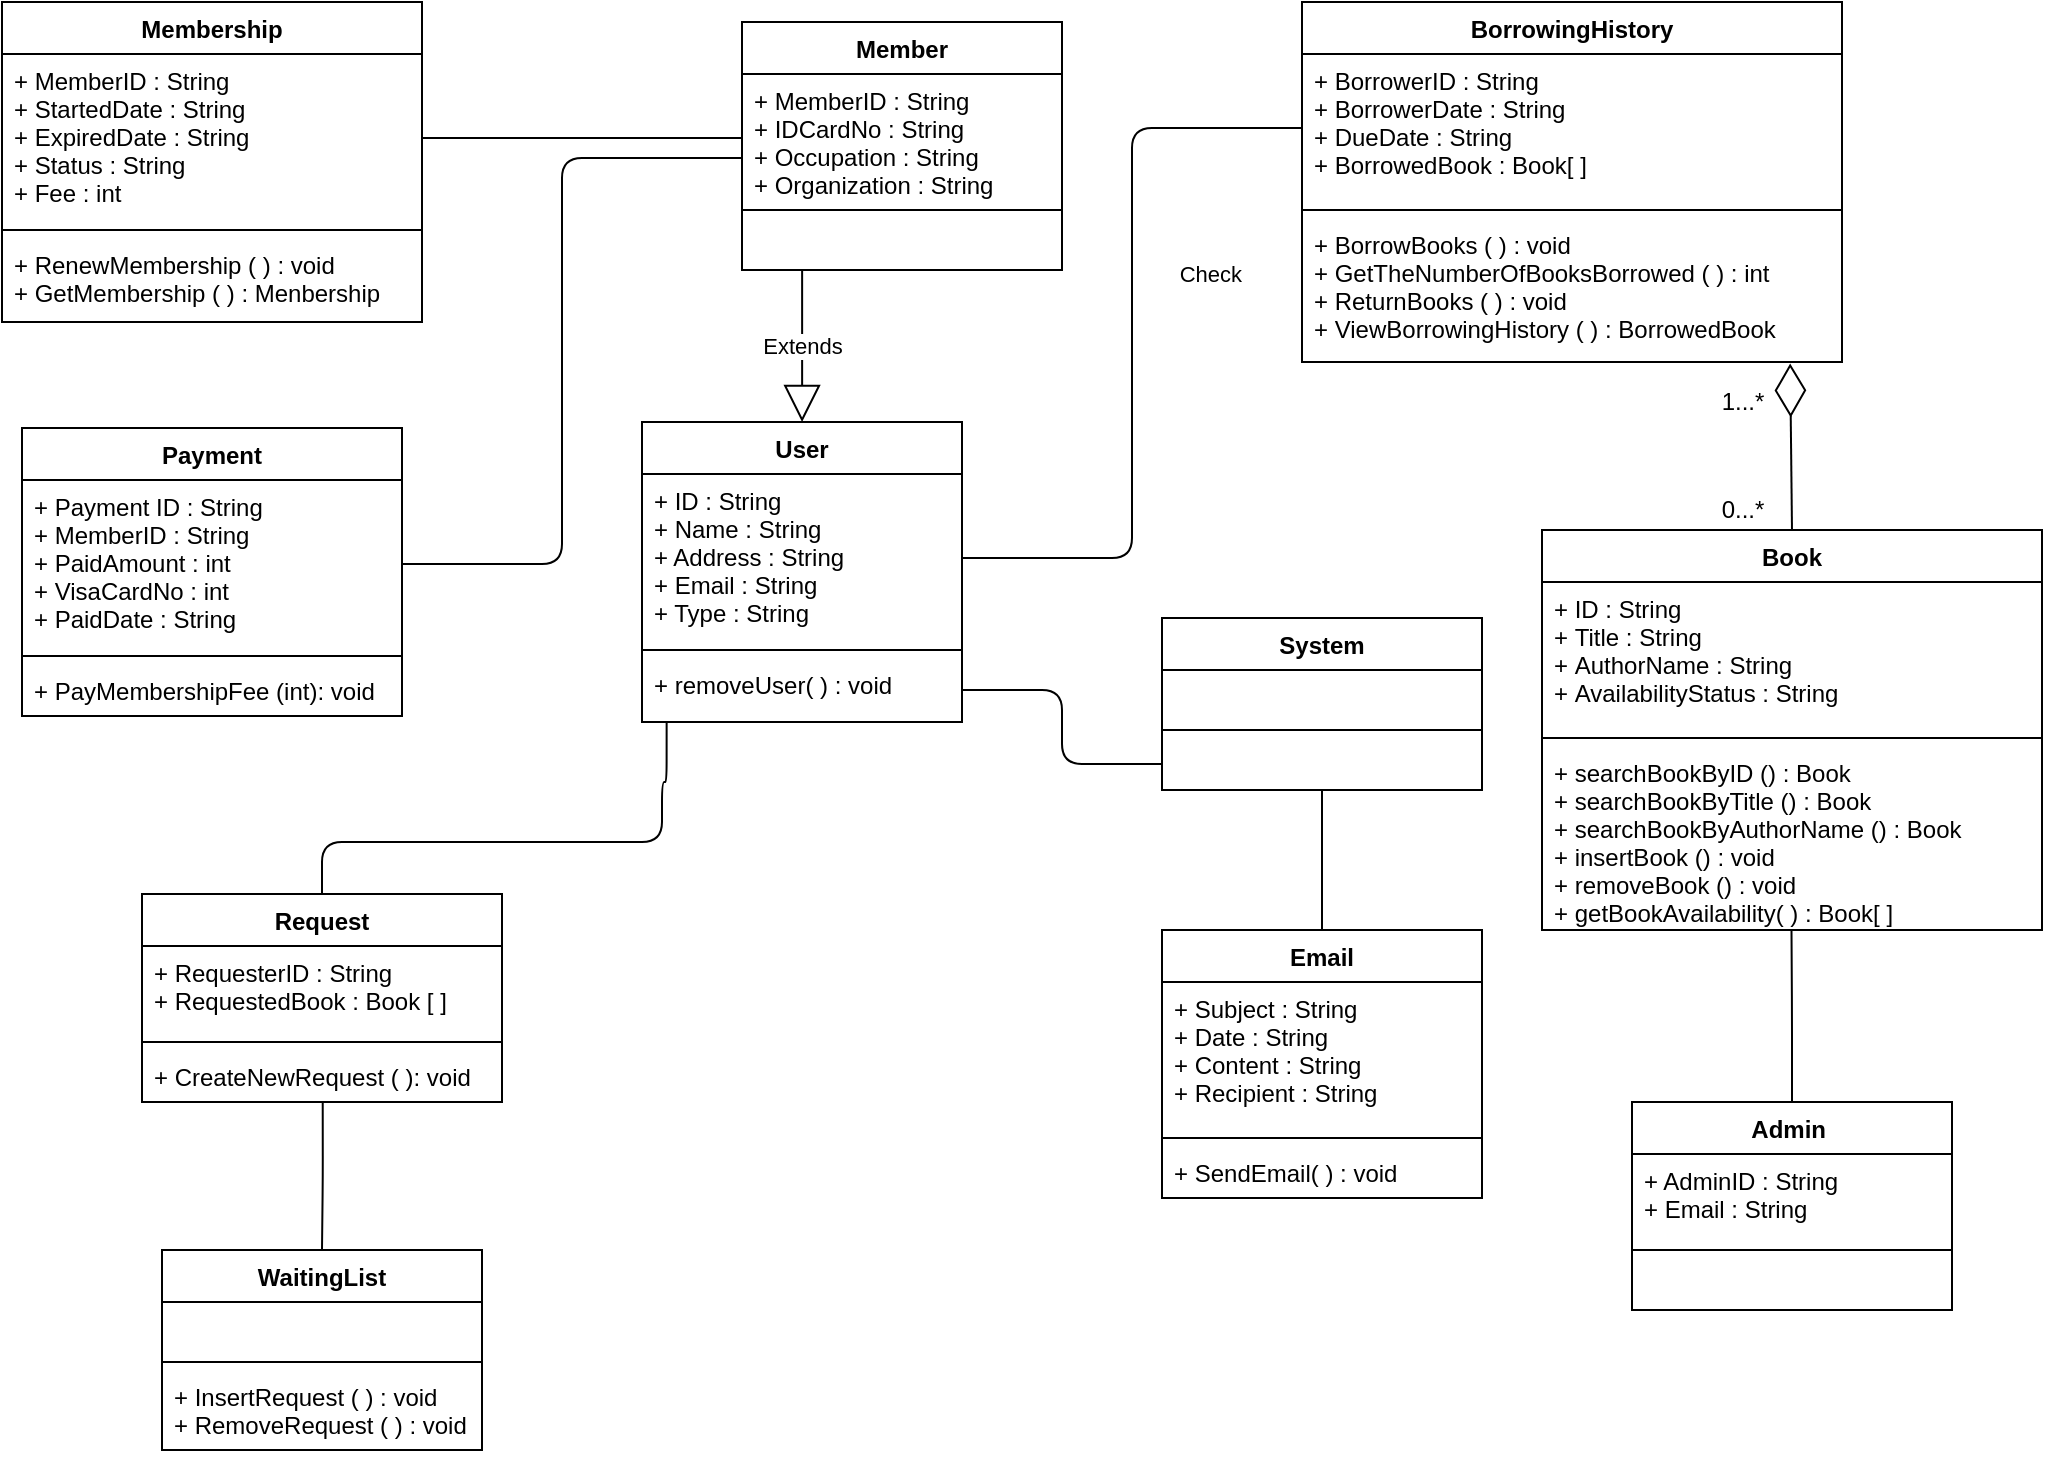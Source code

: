 <mxfile version="13.9.9" type="device"><diagram id="C5RBs43oDa-KdzZeNtuy" name="Page-1"><mxGraphModel dx="229" dy="130" grid="1" gridSize="10" guides="1" tooltips="1" connect="1" arrows="1" fold="1" page="1" pageScale="1" pageWidth="1169" pageHeight="827" math="0" shadow="0"><root><mxCell id="WIyWlLk6GJQsqaUBKTNV-0"/><mxCell id="WIyWlLk6GJQsqaUBKTNV-1" parent="WIyWlLk6GJQsqaUBKTNV-0"/><mxCell id="bGvBOqcxbhPky9NGJKSt-4" value="Admin " style="swimlane;fontStyle=1;align=center;verticalAlign=top;childLayout=stackLayout;horizontal=1;startSize=26;horizontalStack=0;resizeParent=1;resizeParentMax=0;resizeLast=0;collapsible=1;marginBottom=0;" parent="WIyWlLk6GJQsqaUBKTNV-1" vertex="1"><mxGeometry x="935" y="570" width="160" height="104" as="geometry"/></mxCell><mxCell id="bGvBOqcxbhPky9NGJKSt-5" value="+ AdminID : String &#10;+ Email : String &#10;" style="text;strokeColor=none;fillColor=none;align=left;verticalAlign=top;spacingLeft=4;spacingRight=4;overflow=hidden;rotatable=0;points=[[0,0.5],[1,0.5]];portConstraint=eastwest;" parent="bGvBOqcxbhPky9NGJKSt-4" vertex="1"><mxGeometry y="26" width="160" height="44" as="geometry"/></mxCell><mxCell id="bGvBOqcxbhPky9NGJKSt-6" value="" style="line;strokeWidth=1;fillColor=none;align=left;verticalAlign=middle;spacingTop=-1;spacingLeft=3;spacingRight=3;rotatable=0;labelPosition=right;points=[];portConstraint=eastwest;" parent="bGvBOqcxbhPky9NGJKSt-4" vertex="1"><mxGeometry y="70" width="160" height="8" as="geometry"/></mxCell><mxCell id="bGvBOqcxbhPky9NGJKSt-7" value=" " style="text;strokeColor=none;fillColor=none;align=left;verticalAlign=top;spacingLeft=4;spacingRight=4;overflow=hidden;rotatable=0;points=[[0,0.5],[1,0.5]];portConstraint=eastwest;" parent="bGvBOqcxbhPky9NGJKSt-4" vertex="1"><mxGeometry y="78" width="160" height="26" as="geometry"/></mxCell><mxCell id="bGvBOqcxbhPky9NGJKSt-8" value="WaitingList&#10;" style="swimlane;fontStyle=1;align=center;verticalAlign=top;childLayout=stackLayout;horizontal=1;startSize=26;horizontalStack=0;resizeParent=1;resizeParentMax=0;resizeLast=0;collapsible=1;marginBottom=0;" parent="WIyWlLk6GJQsqaUBKTNV-1" vertex="1"><mxGeometry x="200" y="644" width="160" height="100" as="geometry"/></mxCell><mxCell id="bGvBOqcxbhPky9NGJKSt-9" value=" " style="text;strokeColor=none;fillColor=none;align=left;verticalAlign=top;spacingLeft=4;spacingRight=4;overflow=hidden;rotatable=0;points=[[0,0.5],[1,0.5]];portConstraint=eastwest;" parent="bGvBOqcxbhPky9NGJKSt-8" vertex="1"><mxGeometry y="26" width="160" height="26" as="geometry"/></mxCell><mxCell id="bGvBOqcxbhPky9NGJKSt-10" value="" style="line;strokeWidth=1;fillColor=none;align=left;verticalAlign=middle;spacingTop=-1;spacingLeft=3;spacingRight=3;rotatable=0;labelPosition=right;points=[];portConstraint=eastwest;" parent="bGvBOqcxbhPky9NGJKSt-8" vertex="1"><mxGeometry y="52" width="160" height="8" as="geometry"/></mxCell><mxCell id="bGvBOqcxbhPky9NGJKSt-11" value="+ InsertRequest ( ) : void&#10;+ RemoveRequest ( ) : void&#10;" style="text;strokeColor=none;fillColor=none;align=left;verticalAlign=top;spacingLeft=4;spacingRight=4;overflow=hidden;rotatable=0;points=[[0,0.5],[1,0.5]];portConstraint=eastwest;" parent="bGvBOqcxbhPky9NGJKSt-8" vertex="1"><mxGeometry y="60" width="160" height="40" as="geometry"/></mxCell><mxCell id="bGvBOqcxbhPky9NGJKSt-12" value="Membership&#10;" style="swimlane;fontStyle=1;align=center;verticalAlign=top;childLayout=stackLayout;horizontal=1;startSize=26;horizontalStack=0;resizeParent=1;resizeParentMax=0;resizeLast=0;collapsible=1;marginBottom=0;" parent="WIyWlLk6GJQsqaUBKTNV-1" vertex="1"><mxGeometry x="120" y="20" width="210" height="160" as="geometry"/></mxCell><mxCell id="bGvBOqcxbhPky9NGJKSt-13" value="+ MemberID : String&#10;+ StartedDate : String&#10;+ ExpiredDate : String&#10;+ Status : String &#10;+ Fee : int&#10;" style="text;strokeColor=none;fillColor=none;align=left;verticalAlign=top;spacingLeft=4;spacingRight=4;overflow=hidden;rotatable=0;points=[[0,0.5],[1,0.5]];portConstraint=eastwest;" parent="bGvBOqcxbhPky9NGJKSt-12" vertex="1"><mxGeometry y="26" width="210" height="84" as="geometry"/></mxCell><mxCell id="bGvBOqcxbhPky9NGJKSt-14" value="" style="line;strokeWidth=1;fillColor=none;align=left;verticalAlign=middle;spacingTop=-1;spacingLeft=3;spacingRight=3;rotatable=0;labelPosition=right;points=[];portConstraint=eastwest;" parent="bGvBOqcxbhPky9NGJKSt-12" vertex="1"><mxGeometry y="110" width="210" height="8" as="geometry"/></mxCell><mxCell id="bGvBOqcxbhPky9NGJKSt-15" value="+ RenewMembership ( ) : void&#10;+ GetMembership ( ) : Menbership&#10;" style="text;strokeColor=none;fillColor=none;align=left;verticalAlign=top;spacingLeft=4;spacingRight=4;overflow=hidden;rotatable=0;points=[[0,0.5],[1,0.5]];portConstraint=eastwest;" parent="bGvBOqcxbhPky9NGJKSt-12" vertex="1"><mxGeometry y="118" width="210" height="42" as="geometry"/></mxCell><mxCell id="bGvBOqcxbhPky9NGJKSt-16" value="Email&#10;" style="swimlane;fontStyle=1;align=center;verticalAlign=top;childLayout=stackLayout;horizontal=1;startSize=26;horizontalStack=0;resizeParent=1;resizeParentMax=0;resizeLast=0;collapsible=1;marginBottom=0;" parent="WIyWlLk6GJQsqaUBKTNV-1" vertex="1"><mxGeometry x="700" y="484" width="160" height="134" as="geometry"/></mxCell><mxCell id="bGvBOqcxbhPky9NGJKSt-17" value="+ Subject : String&#10;+ Date : String&#10;+ Content : String &#10;+ Recipient : String&#10;" style="text;strokeColor=none;fillColor=none;align=left;verticalAlign=top;spacingLeft=4;spacingRight=4;overflow=hidden;rotatable=0;points=[[0,0.5],[1,0.5]];portConstraint=eastwest;" parent="bGvBOqcxbhPky9NGJKSt-16" vertex="1"><mxGeometry y="26" width="160" height="74" as="geometry"/></mxCell><mxCell id="bGvBOqcxbhPky9NGJKSt-18" value="" style="line;strokeWidth=1;fillColor=none;align=left;verticalAlign=middle;spacingTop=-1;spacingLeft=3;spacingRight=3;rotatable=0;labelPosition=right;points=[];portConstraint=eastwest;" parent="bGvBOqcxbhPky9NGJKSt-16" vertex="1"><mxGeometry y="100" width="160" height="8" as="geometry"/></mxCell><mxCell id="bGvBOqcxbhPky9NGJKSt-19" value="+ SendEmail( ) : void" style="text;strokeColor=none;fillColor=none;align=left;verticalAlign=top;spacingLeft=4;spacingRight=4;overflow=hidden;rotatable=0;points=[[0,0.5],[1,0.5]];portConstraint=eastwest;" parent="bGvBOqcxbhPky9NGJKSt-16" vertex="1"><mxGeometry y="108" width="160" height="26" as="geometry"/></mxCell><mxCell id="bGvBOqcxbhPky9NGJKSt-20" value="Member&#10;" style="swimlane;fontStyle=1;align=center;verticalAlign=top;childLayout=stackLayout;horizontal=1;startSize=26;horizontalStack=0;resizeParent=1;resizeParentMax=0;resizeLast=0;collapsible=1;marginBottom=0;" parent="WIyWlLk6GJQsqaUBKTNV-1" vertex="1"><mxGeometry x="490" y="30" width="160" height="124" as="geometry"/></mxCell><mxCell id="bGvBOqcxbhPky9NGJKSt-21" value="+ MemberID : String&#10;+ IDCardNo : String &#10;+ Occupation : String &#10;+ Organization : String &#10;" style="text;strokeColor=none;fillColor=none;align=left;verticalAlign=top;spacingLeft=4;spacingRight=4;overflow=hidden;rotatable=0;points=[[0,0.5],[1,0.5]];portConstraint=eastwest;" parent="bGvBOqcxbhPky9NGJKSt-20" vertex="1"><mxGeometry y="26" width="160" height="64" as="geometry"/></mxCell><mxCell id="bGvBOqcxbhPky9NGJKSt-22" value="" style="line;strokeWidth=1;fillColor=none;align=left;verticalAlign=middle;spacingTop=-1;spacingLeft=3;spacingRight=3;rotatable=0;labelPosition=right;points=[];portConstraint=eastwest;" parent="bGvBOqcxbhPky9NGJKSt-20" vertex="1"><mxGeometry y="90" width="160" height="8" as="geometry"/></mxCell><mxCell id="bGvBOqcxbhPky9NGJKSt-23" value=" " style="text;strokeColor=none;fillColor=none;align=left;verticalAlign=top;spacingLeft=4;spacingRight=4;overflow=hidden;rotatable=0;points=[[0,0.5],[1,0.5]];portConstraint=eastwest;" parent="bGvBOqcxbhPky9NGJKSt-20" vertex="1"><mxGeometry y="98" width="160" height="26" as="geometry"/></mxCell><mxCell id="bGvBOqcxbhPky9NGJKSt-28" value="Request&#10;" style="swimlane;fontStyle=1;align=center;verticalAlign=top;childLayout=stackLayout;horizontal=1;startSize=26;horizontalStack=0;resizeParent=1;resizeParentMax=0;resizeLast=0;collapsible=1;marginBottom=0;" parent="WIyWlLk6GJQsqaUBKTNV-1" vertex="1"><mxGeometry x="190" y="466" width="180" height="104" as="geometry"/></mxCell><mxCell id="bGvBOqcxbhPky9NGJKSt-29" value="+ RequesterID : String &#10;+ RequestedBook : Book [ ]&#10;" style="text;strokeColor=none;fillColor=none;align=left;verticalAlign=top;spacingLeft=4;spacingRight=4;overflow=hidden;rotatable=0;points=[[0,0.5],[1,0.5]];portConstraint=eastwest;" parent="bGvBOqcxbhPky9NGJKSt-28" vertex="1"><mxGeometry y="26" width="180" height="44" as="geometry"/></mxCell><mxCell id="bGvBOqcxbhPky9NGJKSt-30" value="" style="line;strokeWidth=1;fillColor=none;align=left;verticalAlign=middle;spacingTop=-1;spacingLeft=3;spacingRight=3;rotatable=0;labelPosition=right;points=[];portConstraint=eastwest;" parent="bGvBOqcxbhPky9NGJKSt-28" vertex="1"><mxGeometry y="70" width="180" height="8" as="geometry"/></mxCell><mxCell id="bGvBOqcxbhPky9NGJKSt-31" value="+ CreateNewRequest ( ): void" style="text;strokeColor=none;fillColor=none;align=left;verticalAlign=top;spacingLeft=4;spacingRight=4;overflow=hidden;rotatable=0;points=[[0,0.5],[1,0.5]];portConstraint=eastwest;" parent="bGvBOqcxbhPky9NGJKSt-28" vertex="1"><mxGeometry y="78" width="180" height="26" as="geometry"/></mxCell><mxCell id="bGvBOqcxbhPky9NGJKSt-32" value="Payment&#10;" style="swimlane;fontStyle=1;align=center;verticalAlign=top;childLayout=stackLayout;horizontal=1;startSize=26;horizontalStack=0;resizeParent=1;resizeParentMax=0;resizeLast=0;collapsible=1;marginBottom=0;" parent="WIyWlLk6GJQsqaUBKTNV-1" vertex="1"><mxGeometry x="130" y="233" width="190" height="144" as="geometry"/></mxCell><mxCell id="bGvBOqcxbhPky9NGJKSt-33" value="+ Payment ID : String &#10;+ MemberID : String &#10;+ PaidAmount : int&#10;+ VisaCardNo : int&#10;+ PaidDate : String&#10;" style="text;strokeColor=none;fillColor=none;align=left;verticalAlign=top;spacingLeft=4;spacingRight=4;overflow=hidden;rotatable=0;points=[[0,0.5],[1,0.5]];portConstraint=eastwest;" parent="bGvBOqcxbhPky9NGJKSt-32" vertex="1"><mxGeometry y="26" width="190" height="84" as="geometry"/></mxCell><mxCell id="bGvBOqcxbhPky9NGJKSt-34" value="" style="line;strokeWidth=1;fillColor=none;align=left;verticalAlign=middle;spacingTop=-1;spacingLeft=3;spacingRight=3;rotatable=0;labelPosition=right;points=[];portConstraint=eastwest;" parent="bGvBOqcxbhPky9NGJKSt-32" vertex="1"><mxGeometry y="110" width="190" height="8" as="geometry"/></mxCell><mxCell id="bGvBOqcxbhPky9NGJKSt-35" value="+ PayMembershipFee (int): void" style="text;strokeColor=none;fillColor=none;align=left;verticalAlign=top;spacingLeft=4;spacingRight=4;overflow=hidden;rotatable=0;points=[[0,0.5],[1,0.5]];portConstraint=eastwest;" parent="bGvBOqcxbhPky9NGJKSt-32" vertex="1"><mxGeometry y="118" width="190" height="26" as="geometry"/></mxCell><mxCell id="bGvBOqcxbhPky9NGJKSt-36" value="System&#10;" style="swimlane;fontStyle=1;align=center;verticalAlign=top;childLayout=stackLayout;horizontal=1;startSize=26;horizontalStack=0;resizeParent=1;resizeParentMax=0;resizeLast=0;collapsible=1;marginBottom=0;" parent="WIyWlLk6GJQsqaUBKTNV-1" vertex="1"><mxGeometry x="700" y="328" width="160" height="86" as="geometry"/></mxCell><mxCell id="bGvBOqcxbhPky9NGJKSt-37" value=" " style="text;strokeColor=none;fillColor=none;align=left;verticalAlign=top;spacingLeft=4;spacingRight=4;overflow=hidden;rotatable=0;points=[[0,0.5],[1,0.5]];portConstraint=eastwest;" parent="bGvBOqcxbhPky9NGJKSt-36" vertex="1"><mxGeometry y="26" width="160" height="26" as="geometry"/></mxCell><mxCell id="bGvBOqcxbhPky9NGJKSt-38" value="" style="line;strokeWidth=1;fillColor=none;align=left;verticalAlign=middle;spacingTop=-1;spacingLeft=3;spacingRight=3;rotatable=0;labelPosition=right;points=[];portConstraint=eastwest;" parent="bGvBOqcxbhPky9NGJKSt-36" vertex="1"><mxGeometry y="52" width="160" height="8" as="geometry"/></mxCell><mxCell id="bGvBOqcxbhPky9NGJKSt-39" value=" " style="text;strokeColor=none;fillColor=none;align=left;verticalAlign=top;spacingLeft=4;spacingRight=4;overflow=hidden;rotatable=0;points=[[0,0.5],[1,0.5]];portConstraint=eastwest;" parent="bGvBOqcxbhPky9NGJKSt-36" vertex="1"><mxGeometry y="60" width="160" height="26" as="geometry"/></mxCell><mxCell id="bGvBOqcxbhPky9NGJKSt-41" value="User" style="swimlane;fontStyle=1;align=center;verticalAlign=top;childLayout=stackLayout;horizontal=1;startSize=26;horizontalStack=0;resizeParent=1;resizeParentMax=0;resizeLast=0;collapsible=1;marginBottom=0;" parent="WIyWlLk6GJQsqaUBKTNV-1" vertex="1"><mxGeometry x="440" y="230" width="160" height="150" as="geometry"/></mxCell><mxCell id="bGvBOqcxbhPky9NGJKSt-42" value="+ ID : String&#10;+ Name : String&#10;+ Address : String&#10;+ Email : String&#10;+ Type : String" style="text;strokeColor=none;fillColor=none;align=left;verticalAlign=top;spacingLeft=4;spacingRight=4;overflow=hidden;rotatable=0;points=[[0,0.5],[1,0.5]];portConstraint=eastwest;" parent="bGvBOqcxbhPky9NGJKSt-41" vertex="1"><mxGeometry y="26" width="160" height="84" as="geometry"/></mxCell><mxCell id="bGvBOqcxbhPky9NGJKSt-43" value="" style="line;strokeWidth=1;fillColor=none;align=left;verticalAlign=middle;spacingTop=-1;spacingLeft=3;spacingRight=3;rotatable=0;labelPosition=right;points=[];portConstraint=eastwest;" parent="bGvBOqcxbhPky9NGJKSt-41" vertex="1"><mxGeometry y="110" width="160" height="8" as="geometry"/></mxCell><mxCell id="bGvBOqcxbhPky9NGJKSt-44" value="+ removeUser( ) : void" style="text;strokeColor=none;fillColor=none;align=left;verticalAlign=top;spacingLeft=4;spacingRight=4;overflow=hidden;rotatable=0;points=[[0,0.5],[1,0.5]];portConstraint=eastwest;" parent="bGvBOqcxbhPky9NGJKSt-41" vertex="1"><mxGeometry y="118" width="160" height="32" as="geometry"/></mxCell><mxCell id="bGvBOqcxbhPky9NGJKSt-45" value="BorrowingHistory&#10;" style="swimlane;fontStyle=1;align=center;verticalAlign=top;childLayout=stackLayout;horizontal=1;startSize=26;horizontalStack=0;resizeParent=1;resizeParentMax=0;resizeLast=0;collapsible=1;marginBottom=0;" parent="WIyWlLk6GJQsqaUBKTNV-1" vertex="1"><mxGeometry x="770" y="20" width="270" height="180" as="geometry"/></mxCell><mxCell id="bGvBOqcxbhPky9NGJKSt-46" value="+ BorrowerID : String&#10;+ BorrowerDate : String&#10;+ DueDate : String&#10;+ BorrowedBook : Book[ ]" style="text;strokeColor=none;fillColor=none;align=left;verticalAlign=top;spacingLeft=4;spacingRight=4;overflow=hidden;rotatable=0;points=[[0,0.5],[1,0.5]];portConstraint=eastwest;" parent="bGvBOqcxbhPky9NGJKSt-45" vertex="1"><mxGeometry y="26" width="270" height="74" as="geometry"/></mxCell><mxCell id="bGvBOqcxbhPky9NGJKSt-47" value="" style="line;strokeWidth=1;fillColor=none;align=left;verticalAlign=middle;spacingTop=-1;spacingLeft=3;spacingRight=3;rotatable=0;labelPosition=right;points=[];portConstraint=eastwest;" parent="bGvBOqcxbhPky9NGJKSt-45" vertex="1"><mxGeometry y="100" width="270" height="8" as="geometry"/></mxCell><mxCell id="bGvBOqcxbhPky9NGJKSt-48" value="+ BorrowBooks ( ) : void&#10;+ GetTheNumberOfBooksBorrowed ( ) : int&#10;+ ReturnBooks ( ) : void&#10;+ ViewBorrowingHistory ( ) : BorrowedBook&#10;&#10;&#10;" style="text;strokeColor=none;fillColor=none;align=left;verticalAlign=top;spacingLeft=4;spacingRight=4;overflow=hidden;rotatable=0;points=[[0,0.5],[1,0.5]];portConstraint=eastwest;" parent="bGvBOqcxbhPky9NGJKSt-45" vertex="1"><mxGeometry y="108" width="270" height="72" as="geometry"/></mxCell><mxCell id="bGvBOqcxbhPky9NGJKSt-49" value="Book&#10;" style="swimlane;fontStyle=1;align=center;verticalAlign=top;childLayout=stackLayout;horizontal=1;startSize=26;horizontalStack=0;resizeParent=1;resizeParentMax=0;resizeLast=0;collapsible=1;marginBottom=0;" parent="WIyWlLk6GJQsqaUBKTNV-1" vertex="1"><mxGeometry x="890" y="284" width="250" height="200" as="geometry"/></mxCell><mxCell id="bGvBOqcxbhPky9NGJKSt-50" value="+ ID : String&#10;+ Title : String&#10;+ AuthorName : String&#10;+ AvailabilityStatus : String" style="text;strokeColor=none;fillColor=none;align=left;verticalAlign=top;spacingLeft=4;spacingRight=4;overflow=hidden;rotatable=0;points=[[0,0.5],[1,0.5]];portConstraint=eastwest;" parent="bGvBOqcxbhPky9NGJKSt-49" vertex="1"><mxGeometry y="26" width="250" height="74" as="geometry"/></mxCell><mxCell id="bGvBOqcxbhPky9NGJKSt-51" value="" style="line;strokeWidth=1;fillColor=none;align=left;verticalAlign=middle;spacingTop=-1;spacingLeft=3;spacingRight=3;rotatable=0;labelPosition=right;points=[];portConstraint=eastwest;" parent="bGvBOqcxbhPky9NGJKSt-49" vertex="1"><mxGeometry y="100" width="250" height="8" as="geometry"/></mxCell><mxCell id="bGvBOqcxbhPky9NGJKSt-52" value="+ searchBookByID () : Book&#10;+ searchBookByTitle () : Book&#10;+ searchBookByAuthorName () : Book&#10;+ insertBook () : void&#10;+ removeBook () : void &#10;+ getBookAvailability( ) : Book[ ]" style="text;strokeColor=none;fillColor=none;align=left;verticalAlign=top;spacingLeft=4;spacingRight=4;overflow=hidden;rotatable=0;points=[[0,0.5],[1,0.5]];portConstraint=eastwest;" parent="bGvBOqcxbhPky9NGJKSt-49" vertex="1"><mxGeometry y="108" width="250" height="92" as="geometry"/></mxCell><mxCell id="bGvBOqcxbhPky9NGJKSt-53" value="Extends" style="endArrow=block;endSize=16;endFill=0;html=1;exitX=0.188;exitY=1;exitDx=0;exitDy=0;exitPerimeter=0;" parent="WIyWlLk6GJQsqaUBKTNV-1" source="bGvBOqcxbhPky9NGJKSt-23" target="bGvBOqcxbhPky9NGJKSt-41" edge="1"><mxGeometry width="160" relative="1" as="geometry"><mxPoint x="570" y="159" as="sourcePoint"/><mxPoint x="540" y="170" as="targetPoint"/></mxGeometry></mxCell><mxCell id="bGvBOqcxbhPky9NGJKSt-57" value="" style="endArrow=none;html=1;edgeStyle=orthogonalEdgeStyle;exitX=1;exitY=0.5;exitDx=0;exitDy=0;entryX=0;entryY=0.5;entryDx=0;entryDy=0;" parent="WIyWlLk6GJQsqaUBKTNV-1" source="bGvBOqcxbhPky9NGJKSt-42" target="bGvBOqcxbhPky9NGJKSt-46" edge="1"><mxGeometry relative="1" as="geometry"><mxPoint x="650" y="350" as="sourcePoint"/><mxPoint x="810" y="350" as="targetPoint"/></mxGeometry></mxCell><mxCell id="bGvBOqcxbhPky9NGJKSt-59" value="Check" style="edgeLabel;resizable=0;html=1;align=right;verticalAlign=bottom;" parent="bGvBOqcxbhPky9NGJKSt-57" connectable="0" vertex="1"><mxGeometry x="1" relative="1" as="geometry"><mxPoint x="-30" y="81" as="offset"/></mxGeometry></mxCell><mxCell id="bGvBOqcxbhPky9NGJKSt-63" value="" style="endArrow=diamondThin;endFill=0;endSize=24;html=1;exitX=0.5;exitY=0;exitDx=0;exitDy=0;entryX=0.904;entryY=1.01;entryDx=0;entryDy=0;entryPerimeter=0;" parent="WIyWlLk6GJQsqaUBKTNV-1" source="bGvBOqcxbhPky9NGJKSt-49" target="bGvBOqcxbhPky9NGJKSt-48" edge="1"><mxGeometry width="160" relative="1" as="geometry"><mxPoint x="900" y="283" as="sourcePoint"/><mxPoint x="905" y="220" as="targetPoint"/></mxGeometry></mxCell><mxCell id="bGvBOqcxbhPky9NGJKSt-64" value="0...*" style="text;html=1;align=center;verticalAlign=middle;resizable=0;points=[];autosize=1;" parent="WIyWlLk6GJQsqaUBKTNV-1" vertex="1"><mxGeometry x="970" y="264" width="40" height="20" as="geometry"/></mxCell><mxCell id="bGvBOqcxbhPky9NGJKSt-65" value="1...*" style="text;html=1;align=center;verticalAlign=middle;resizable=0;points=[];autosize=1;" parent="WIyWlLk6GJQsqaUBKTNV-1" vertex="1"><mxGeometry x="970" y="210" width="40" height="20" as="geometry"/></mxCell><mxCell id="31-n75gtNm81_LFvKm4c-11" value="" style="endArrow=none;html=1;edgeStyle=orthogonalEdgeStyle;exitX=1;exitY=0.5;exitDx=0;exitDy=0;entryX=0;entryY=0.5;entryDx=0;entryDy=0;" edge="1" parent="WIyWlLk6GJQsqaUBKTNV-1" source="bGvBOqcxbhPky9NGJKSt-13" target="bGvBOqcxbhPky9NGJKSt-21"><mxGeometry relative="1" as="geometry"><mxPoint x="370" y="190" as="sourcePoint"/><mxPoint x="530" y="190" as="targetPoint"/></mxGeometry></mxCell><mxCell id="31-n75gtNm81_LFvKm4c-14" value="" style="endArrow=none;html=1;edgeStyle=orthogonalEdgeStyle;entryX=0.001;entryY=0.653;entryDx=0;entryDy=0;exitX=1;exitY=0.5;exitDx=0;exitDy=0;entryPerimeter=0;" edge="1" parent="WIyWlLk6GJQsqaUBKTNV-1" source="bGvBOqcxbhPky9NGJKSt-33" target="bGvBOqcxbhPky9NGJKSt-21"><mxGeometry relative="1" as="geometry"><mxPoint x="340" y="220" as="sourcePoint"/><mxPoint x="500" y="98" as="targetPoint"/><Array as="points"><mxPoint x="400" y="301"/><mxPoint x="400" y="98"/><mxPoint x="490" y="98"/></Array></mxGeometry></mxCell><mxCell id="31-n75gtNm81_LFvKm4c-16" value="" style="endArrow=none;html=1;edgeStyle=orthogonalEdgeStyle;exitX=0.5;exitY=0;exitDx=0;exitDy=0;entryX=0.499;entryY=1.002;entryDx=0;entryDy=0;entryPerimeter=0;" edge="1" parent="WIyWlLk6GJQsqaUBKTNV-1" source="bGvBOqcxbhPky9NGJKSt-4" target="bGvBOqcxbhPky9NGJKSt-52"><mxGeometry relative="1" as="geometry"><mxPoint x="850" y="532" as="sourcePoint"/><mxPoint x="1010" y="532" as="targetPoint"/></mxGeometry></mxCell><mxCell id="31-n75gtNm81_LFvKm4c-20" value="" style="endArrow=none;html=1;edgeStyle=orthogonalEdgeStyle;exitX=0.5;exitY=0;exitDx=0;exitDy=0;entryX=0.077;entryY=0.995;entryDx=0;entryDy=0;entryPerimeter=0;" edge="1" parent="WIyWlLk6GJQsqaUBKTNV-1" source="bGvBOqcxbhPky9NGJKSt-28" target="bGvBOqcxbhPky9NGJKSt-44"><mxGeometry relative="1" as="geometry"><mxPoint x="550" y="440" as="sourcePoint"/><mxPoint x="452" y="382" as="targetPoint"/><Array as="points"><mxPoint x="280" y="440"/><mxPoint x="450" y="440"/><mxPoint x="450" y="410"/><mxPoint x="452" y="410"/></Array></mxGeometry></mxCell><mxCell id="31-n75gtNm81_LFvKm4c-25" value="" style="endArrow=none;html=1;edgeStyle=orthogonalEdgeStyle;exitX=0.502;exitY=0.997;exitDx=0;exitDy=0;exitPerimeter=0;entryX=0.5;entryY=0;entryDx=0;entryDy=0;" edge="1" parent="WIyWlLk6GJQsqaUBKTNV-1" source="bGvBOqcxbhPky9NGJKSt-31" target="bGvBOqcxbhPky9NGJKSt-8"><mxGeometry relative="1" as="geometry"><mxPoint x="390" y="600" as="sourcePoint"/><mxPoint x="550" y="600" as="targetPoint"/></mxGeometry></mxCell><mxCell id="31-n75gtNm81_LFvKm4c-28" value="" style="endArrow=none;html=1;edgeStyle=orthogonalEdgeStyle;exitX=1;exitY=0.5;exitDx=0;exitDy=0;entryX=0;entryY=0.5;entryDx=0;entryDy=0;" edge="1" parent="WIyWlLk6GJQsqaUBKTNV-1" source="bGvBOqcxbhPky9NGJKSt-44" target="bGvBOqcxbhPky9NGJKSt-39"><mxGeometry relative="1" as="geometry"><mxPoint x="680" y="280" as="sourcePoint"/><mxPoint x="840" y="280" as="targetPoint"/></mxGeometry></mxCell><mxCell id="31-n75gtNm81_LFvKm4c-31" value="" style="endArrow=none;html=1;edgeStyle=orthogonalEdgeStyle;entryX=0.5;entryY=0;entryDx=0;entryDy=0;exitX=0.5;exitY=1;exitDx=0;exitDy=0;" edge="1" parent="WIyWlLk6GJQsqaUBKTNV-1" source="bGvBOqcxbhPky9NGJKSt-36" target="bGvBOqcxbhPky9NGJKSt-16"><mxGeometry relative="1" as="geometry"><mxPoint x="800" y="440" as="sourcePoint"/><mxPoint x="710" y="411" as="targetPoint"/></mxGeometry></mxCell></root></mxGraphModel></diagram></mxfile>
